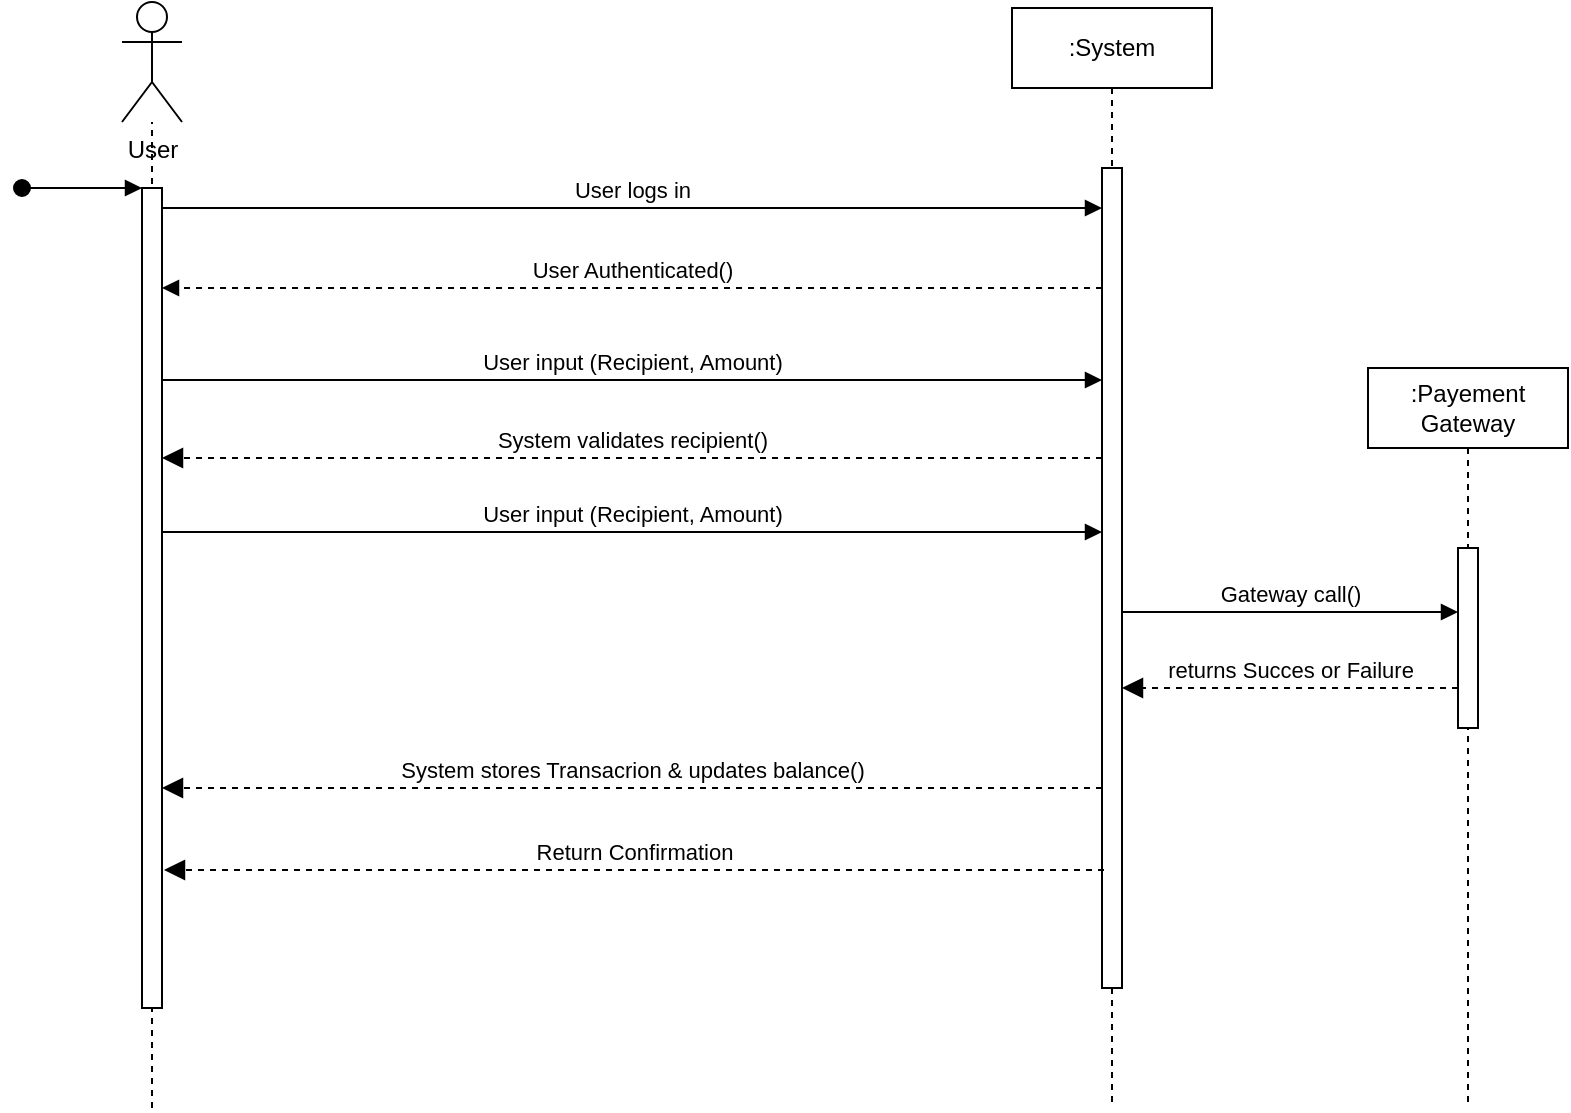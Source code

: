 <mxfile version="26.2.13" pages="3">
  <diagram name="Page-1" id="2YBvvXClWsGukQMizWep">
    <mxGraphModel grid="1" page="1" gridSize="10" guides="1" tooltips="1" connect="1" arrows="1" fold="1" pageScale="1" pageWidth="850" pageHeight="1100" math="0" shadow="0">
      <root>
        <mxCell id="0" />
        <mxCell id="1" parent="0" />
        <mxCell id="kOZSVWdUfnPGtwJZLOsW-3" value="" style="endArrow=none;dashed=1;html=1;rounded=0;verticalAlign=top;" edge="1" parent="1" target="kOZSVWdUfnPGtwJZLOsW-1">
          <mxGeometry width="50" height="50" relative="1" as="geometry">
            <mxPoint x="90" y="570" as="sourcePoint" />
            <mxPoint x="90" y="100" as="targetPoint" />
            <Array as="points">
              <mxPoint x="90" y="190" />
            </Array>
          </mxGeometry>
        </mxCell>
        <mxCell id="aM9ryv3xv72pqoxQDRHE-5" value=":System" style="shape=umlLifeline;perimeter=lifelinePerimeter;whiteSpace=wrap;html=1;container=0;dropTarget=0;collapsible=0;recursiveResize=0;outlineConnect=0;portConstraint=eastwest;newEdgeStyle={&quot;edgeStyle&quot;:&quot;elbowEdgeStyle&quot;,&quot;elbow&quot;:&quot;vertical&quot;,&quot;curved&quot;:0,&quot;rounded&quot;:0};" vertex="1" parent="1">
          <mxGeometry x="520" y="20" width="100" height="550" as="geometry" />
        </mxCell>
        <mxCell id="aM9ryv3xv72pqoxQDRHE-6" value="" style="html=1;points=[];perimeter=orthogonalPerimeter;outlineConnect=0;targetShapes=umlLifeline;portConstraint=eastwest;newEdgeStyle={&quot;edgeStyle&quot;:&quot;elbowEdgeStyle&quot;,&quot;elbow&quot;:&quot;vertical&quot;,&quot;curved&quot;:0,&quot;rounded&quot;:0};" vertex="1" parent="aM9ryv3xv72pqoxQDRHE-5">
          <mxGeometry x="45" y="80" width="10" height="410" as="geometry" />
        </mxCell>
        <mxCell id="aM9ryv3xv72pqoxQDRHE-7" value="User logs in" style="html=1;verticalAlign=bottom;endArrow=block;edgeStyle=elbowEdgeStyle;elbow=vertical;curved=0;rounded=0;" edge="1" parent="1" source="aM9ryv3xv72pqoxQDRHE-2" target="aM9ryv3xv72pqoxQDRHE-6">
          <mxGeometry relative="1" as="geometry">
            <mxPoint x="195" y="130" as="sourcePoint" />
            <Array as="points">
              <mxPoint x="180" y="120" />
            </Array>
          </mxGeometry>
        </mxCell>
        <mxCell id="aM9ryv3xv72pqoxQDRHE-8" value="System stores Transacrion &amp;amp; updates balance()" style="html=1;verticalAlign=bottom;endArrow=block;dashed=1;endSize=8;edgeStyle=elbowEdgeStyle;elbow=horizontal;curved=0;rounded=0;endFill=1;" edge="1" parent="1">
          <mxGeometry relative="1" as="geometry">
            <mxPoint x="95" y="410" as="targetPoint" />
            <Array as="points">
              <mxPoint x="190" y="410" />
            </Array>
            <mxPoint x="565" y="410" as="sourcePoint" />
          </mxGeometry>
        </mxCell>
        <mxCell id="aM9ryv3xv72pqoxQDRHE-9" value="User Authenticated()" style="html=1;verticalAlign=bottom;endArrow=block;edgeStyle=elbowEdgeStyle;elbow=vertical;curved=0;rounded=0;dashed=1;" edge="1" parent="1" source="aM9ryv3xv72pqoxQDRHE-6" target="aM9ryv3xv72pqoxQDRHE-2">
          <mxGeometry relative="1" as="geometry">
            <mxPoint x="175" y="160" as="sourcePoint" />
            <Array as="points">
              <mxPoint x="190" y="160" />
            </Array>
          </mxGeometry>
        </mxCell>
        <mxCell id="aM9ryv3xv72pqoxQDRHE-2" value="" style="html=1;points=[];perimeter=orthogonalPerimeter;outlineConnect=0;targetShapes=umlLifeline;portConstraint=eastwest;newEdgeStyle={&quot;edgeStyle&quot;:&quot;elbowEdgeStyle&quot;,&quot;elbow&quot;:&quot;vertical&quot;,&quot;curved&quot;:0,&quot;rounded&quot;:0};" vertex="1" parent="1">
          <mxGeometry x="85" y="110" width="10" height="410" as="geometry" />
        </mxCell>
        <mxCell id="aM9ryv3xv72pqoxQDRHE-3" value="" style="html=1;verticalAlign=bottom;startArrow=oval;endArrow=block;startSize=8;edgeStyle=elbowEdgeStyle;elbow=vertical;curved=0;rounded=0;" edge="1" parent="1" target="aM9ryv3xv72pqoxQDRHE-2">
          <mxGeometry relative="1" as="geometry">
            <mxPoint x="25" y="110" as="sourcePoint" />
          </mxGeometry>
        </mxCell>
        <mxCell id="kOZSVWdUfnPGtwJZLOsW-1" value="User" style="shape=umlActor;verticalLabelPosition=bottom;verticalAlign=top;html=1;outlineConnect=0;" vertex="1" parent="1">
          <mxGeometry x="75" y="17" width="30" height="60" as="geometry" />
        </mxCell>
        <mxCell id="XXojtdnzijKemovWcZlM-1" value="User input (Recipient, Amount)" style="html=1;verticalAlign=bottom;endArrow=block;edgeStyle=elbowEdgeStyle;elbow=vertical;curved=0;rounded=0;" edge="1" parent="1">
          <mxGeometry relative="1" as="geometry">
            <mxPoint x="95" y="206.0" as="sourcePoint" />
            <Array as="points">
              <mxPoint x="180" y="206" />
            </Array>
            <mxPoint x="565" y="206.0" as="targetPoint" />
          </mxGeometry>
        </mxCell>
        <mxCell id="XXojtdnzijKemovWcZlM-3" value=":Payement Gateway" style="shape=umlLifeline;perimeter=lifelinePerimeter;whiteSpace=wrap;html=1;container=0;dropTarget=0;collapsible=0;recursiveResize=0;outlineConnect=0;portConstraint=eastwest;newEdgeStyle={&quot;edgeStyle&quot;:&quot;elbowEdgeStyle&quot;,&quot;elbow&quot;:&quot;vertical&quot;,&quot;curved&quot;:0,&quot;rounded&quot;:0};" vertex="1" parent="1">
          <mxGeometry x="698" y="200" width="100" height="370" as="geometry" />
        </mxCell>
        <mxCell id="XXojtdnzijKemovWcZlM-5" value="Gateway call()" style="html=1;verticalAlign=bottom;endArrow=block;edgeStyle=elbowEdgeStyle;elbow=vertical;curved=0;rounded=0;" edge="1" parent="1">
          <mxGeometry relative="1" as="geometry">
            <mxPoint x="575" y="322" as="sourcePoint" />
            <Array as="points">
              <mxPoint x="605" y="322" />
            </Array>
            <mxPoint x="743" y="322" as="targetPoint" />
          </mxGeometry>
        </mxCell>
        <mxCell id="XXojtdnzijKemovWcZlM-6" value="returns Succes or Failure" style="html=1;verticalAlign=bottom;endArrow=block;dashed=1;endSize=8;elbow=horizontal;rounded=0;endFill=1;" edge="1" parent="1">
          <mxGeometry relative="1" as="geometry">
            <mxPoint x="575" y="360.0" as="targetPoint" />
            <mxPoint x="743" y="360.0" as="sourcePoint" />
          </mxGeometry>
        </mxCell>
        <mxCell id="XXojtdnzijKemovWcZlM-7" value="System validates recipient()" style="html=1;verticalAlign=bottom;endArrow=block;dashed=1;endSize=8;edgeStyle=elbowEdgeStyle;elbow=horizontal;curved=0;rounded=0;endFill=1;" edge="1" parent="1">
          <mxGeometry relative="1" as="geometry">
            <mxPoint x="95" y="245" as="targetPoint" />
            <Array as="points">
              <mxPoint x="190" y="245" />
            </Array>
            <mxPoint x="565" y="245" as="sourcePoint" />
          </mxGeometry>
        </mxCell>
        <mxCell id="XXojtdnzijKemovWcZlM-8" value="User input (Recipient, Amount)" style="html=1;verticalAlign=bottom;endArrow=block;edgeStyle=elbowEdgeStyle;elbow=vertical;curved=0;rounded=0;" edge="1" parent="1">
          <mxGeometry relative="1" as="geometry">
            <mxPoint x="95" y="282.0" as="sourcePoint" />
            <Array as="points">
              <mxPoint x="180" y="282" />
            </Array>
            <mxPoint x="565" y="282.0" as="targetPoint" />
          </mxGeometry>
        </mxCell>
        <mxCell id="XXojtdnzijKemovWcZlM-9" value="Return Confirmation" style="html=1;verticalAlign=bottom;endArrow=block;dashed=1;endSize=8;edgeStyle=elbowEdgeStyle;elbow=horizontal;curved=0;rounded=0;endFill=1;" edge="1" parent="1">
          <mxGeometry relative="1" as="geometry">
            <mxPoint x="96" y="451" as="targetPoint" />
            <Array as="points">
              <mxPoint x="191" y="451" />
            </Array>
            <mxPoint x="566" y="451" as="sourcePoint" />
          </mxGeometry>
        </mxCell>
        <mxCell id="XXojtdnzijKemovWcZlM-4" value="" style="html=1;points=[];perimeter=orthogonalPerimeter;outlineConnect=0;targetShapes=umlLifeline;portConstraint=eastwest;newEdgeStyle={&quot;edgeStyle&quot;:&quot;elbowEdgeStyle&quot;,&quot;elbow&quot;:&quot;vertical&quot;,&quot;curved&quot;:0,&quot;rounded&quot;:0};" vertex="1" parent="1">
          <mxGeometry x="743" y="290" width="10" height="90" as="geometry" />
        </mxCell>
      </root>
    </mxGraphModel>
  </diagram>
  <diagram id="Sa64f-Ewba8BhBJWBHrr" name="Page-2">
    <mxGraphModel grid="1" page="1" gridSize="10" guides="1" tooltips="1" connect="1" arrows="1" fold="1" pageScale="1" pageWidth="827" pageHeight="1169" math="0" shadow="0">
      <root>
        <mxCell id="0" />
        <mxCell id="1" parent="0" />
        <mxCell id="R4X5WbDdvyJxXy2OKCyM-21" value="Transaction" style="shape=umlFrame;whiteSpace=wrap;html=1;rounded=1;shadow=0;comic=0;labelBackgroundColor=none;strokeWidth=1;fontFamily=Verdana;fontSize=14;align=center;width=110;height=30;" vertex="1" parent="1">
          <mxGeometry x="130" y="50" width="1030" height="670" as="geometry" />
        </mxCell>
        <mxCell id="R4X5WbDdvyJxXy2OKCyM-1" value="" style="ellipse;html=1;shape=startState;fillColor=#000000;strokeColor=#ff0000;rounded=1;shadow=0;comic=0;labelBackgroundColor=none;fontFamily=Verdana;fontSize=12;fontColor=#000000;align=center;direction=south;" vertex="1" parent="1">
          <mxGeometry x="210" y="150" width="30" height="30" as="geometry" />
        </mxCell>
        <mxCell id="GMiruAoS2rHF9cVh-9F6-10" style="edgeStyle=orthogonalEdgeStyle;shape=connector;rounded=1;orthogonalLoop=1;jettySize=auto;html=1;exitX=1;exitY=0.5;exitDx=0;exitDy=0;entryX=0;entryY=0.75;entryDx=0;entryDy=0;strokeColor=#ff0000;align=left;verticalAlign=middle;fontFamily=Verdana;fontSize=12;fontColor=default;labelBackgroundColor=none;endArrow=open;endSize=8;" edge="1" parent="1" source="R4X5WbDdvyJxXy2OKCyM-2" target="GMiruAoS2rHF9cVh-9F6-8">
          <mxGeometry relative="1" as="geometry" />
        </mxCell>
        <mxCell id="GMiruAoS2rHF9cVh-9F6-12" value="&lt;span style=&quot;color: rgba(0, 0, 0, 0); font-family: monospace; font-size: 0px; text-align: start;&quot;&gt;%3CmxGraphModel%3E%3Croot%3E%3CmxCell%20id%3D%220%22%2F%3E%3CmxCell%20id%3D%221%22%20parent%3D%220%22%2F%3E%3CmxCell%20id%3D%222%22%20value%3D%22cancel()%3B%20optional%22%20style%3D%22edgeLabel%3Bhtml%3D1%3Balign%3Dcenter%3BverticalAlign%3Dmiddle%3Bresizable%3D0%3Bpoints%3D%5B%5D%3BfontFamily%3DVerdana%3BfontSize%3D12%3BfontColor%3Ddefault%3BlabelBackgroundColor%3Dnone%3BfillColor%3Dnone%3BgradientColor%3Dnone%3B%22%20vertex%3D%221%22%20connectable%3D%220%22%20parent%3D%221%22%3E%3CmxGeometry%20x%3D%22870.0%22%20y%3D%22455%22%20as%3D%22geometry%22%2F%3E%3C%2FmxCell%3E%3C%2Froot%3E%3C%2FmxGraphModel%3E&lt;/span&gt;&lt;span style=&quot;color: rgba(0, 0, 0, 0); font-family: monospace; font-size: 0px; text-align: start;&quot;&gt;%3CmxGraphModel%3E%3Croot%3E%3CmxCell%20id%3D%220%22%2F%3E%3CmxCell%20id%3D%221%22%20parent%3D%220%22%2F%3E%3CmxCell%20id%3D%222%22%20value%3D%22cancel()%3B%20optional%22%20style%3D%22edgeLabel%3Bhtml%3D1%3Balign%3Dcenter%3BverticalAlign%3Dmiddle%3Bresizable%3D0%3Bpoints%3D%5B%5D%3BfontFamily%3DVerdana%3BfontSize%3D12%3BfontColor%3Ddefault%3BlabelBackgroundColor%3Dnone%3BfillColor%3Dnone%3BgradientColor%3Dnone%3B%22%20vertex%3D%221%22%20connectable%3D%220%22%20parent%3D%221%22%3E%3CmxGeometry%20x%3D%22870.0%22%20y%3D%22455%22%20as%3D%22geometry%22%2F%3E%3C%2FmxCell%3E%3C%2Froot%3E%3C%2FmxGraphModel%3E&lt;/span&gt;" style="edgeLabel;html=1;align=center;verticalAlign=middle;resizable=0;points=[];fontFamily=Verdana;fontSize=12;fontColor=default;labelBackgroundColor=none;fillColor=none;gradientColor=none;" connectable="0" vertex="1" parent="GMiruAoS2rHF9cVh-9F6-10">
          <mxGeometry x="-0.142" y="5" relative="1" as="geometry">
            <mxPoint y="-1" as="offset" />
          </mxGeometry>
        </mxCell>
        <mxCell id="R4X5WbDdvyJxXy2OKCyM-2" value="Failed" style="rounded=1;whiteSpace=wrap;html=1;arcSize=24;fillColor=#ffffc0;strokeColor=#ff0000;shadow=0;comic=0;labelBackgroundColor=none;fontFamily=Verdana;fontSize=14;fontColor=#000000;align=center;" vertex="1" parent="1">
          <mxGeometry x="320" y="343" width="120" height="60" as="geometry" />
        </mxCell>
        <mxCell id="R4X5WbDdvyJxXy2OKCyM-3" value="Initiated" style="rounded=1;whiteSpace=wrap;html=1;arcSize=24;fillColor=#ffffc0;strokeColor=#ff0000;shadow=0;comic=0;labelBackgroundColor=none;fontFamily=Verdana;fontSize=14;fontColor=#000000;align=center;" vertex="1" parent="1">
          <mxGeometry x="320" y="135" width="120" height="60" as="geometry" />
        </mxCell>
        <mxCell id="R4X5WbDdvyJxXy2OKCyM-4" style="edgeStyle=orthogonalEdgeStyle;html=1;exitX=1;exitY=0.25;entryX=0.25;entryY=0;labelBackgroundColor=none;endArrow=open;endSize=8;strokeColor=#ff0000;fontFamily=Verdana;fontSize=12;align=left;" edge="1" parent="1" source="R4X5WbDdvyJxXy2OKCyM-5" target="R4X5WbDdvyJxXy2OKCyM-8">
          <mxGeometry relative="1" as="geometry" />
        </mxCell>
        <mxCell id="GMiruAoS2rHF9cVh-9F6-5" value="[if Transaction is successful]" style="edgeLabel;html=1;align=center;verticalAlign=middle;resizable=0;points=[];fontFamily=Helvetica;fontSize=13;fontColor=default;labelBackgroundColor=none;fillColor=none;gradientColor=none;rotation=90;" connectable="0" vertex="1" parent="R4X5WbDdvyJxXy2OKCyM-4">
          <mxGeometry x="-0.518" y="5" relative="1" as="geometry">
            <mxPoint x="6" y="48" as="offset" />
          </mxGeometry>
        </mxCell>
        <mxCell id="GMiruAoS2rHF9cVh-9F6-6" value="[if Transaction is unsuccessful]" style="edgeLabel;html=1;align=center;verticalAlign=middle;resizable=0;points=[];fontFamily=Helvetica;fontSize=14;fontColor=default;labelBackgroundColor=none;fillColor=none;gradientColor=none;" connectable="0" vertex="1" parent="R4X5WbDdvyJxXy2OKCyM-4">
          <mxGeometry x="-0.518" y="5" relative="1" as="geometry">
            <mxPoint x="-236" y="99" as="offset" />
          </mxGeometry>
        </mxCell>
        <mxCell id="R4X5WbDdvyJxXy2OKCyM-5" value="Pending" style="rounded=1;whiteSpace=wrap;html=1;arcSize=24;fillColor=#ffffc0;strokeColor=#ff0000;shadow=0;comic=0;labelBackgroundColor=none;fontFamily=Verdana;fontSize=14;fontColor=#000000;align=center;" vertex="1" parent="1">
          <mxGeometry x="827" y="134" width="120" height="60" as="geometry" />
        </mxCell>
        <mxCell id="R4X5WbDdvyJxXy2OKCyM-7" style="edgeStyle=elbowEdgeStyle;html=1;exitX=0;exitY=0.75;entryX=0.5;entryY=0;labelBackgroundColor=none;endArrow=open;endSize=8;strokeColor=#ff0000;fontFamily=Verdana;fontSize=12;align=left;entryDx=0;entryDy=0;" edge="1" parent="1" source="R4X5WbDdvyJxXy2OKCyM-8" target="GMiruAoS2rHF9cVh-9F6-8">
          <mxGeometry relative="1" as="geometry">
            <mxPoint x="720" y="370" as="targetPoint" />
            <Array as="points">
              <mxPoint x="780" y="465" />
            </Array>
          </mxGeometry>
        </mxCell>
        <mxCell id="GMiruAoS2rHF9cVh-9F6-11" value="[if user cancels transaction]cancel()" style="edgeLabel;html=1;align=center;verticalAlign=middle;resizable=0;points=[];fontFamily=Verdana;fontSize=14;fontColor=default;labelBackgroundColor=none;fillColor=none;gradientColor=none;" connectable="0" vertex="1" parent="R4X5WbDdvyJxXy2OKCyM-7">
          <mxGeometry x="-0.508" y="-4" relative="1" as="geometry">
            <mxPoint x="-50" y="-11" as="offset" />
          </mxGeometry>
        </mxCell>
        <mxCell id="GMiruAoS2rHF9cVh-9F6-13" value="cancel()&lt;div&gt;&lt;br&gt;&lt;/div&gt;" style="edgeLabel;html=1;align=center;verticalAlign=middle;resizable=0;points=[];fontFamily=Verdana;fontSize=14;fontColor=default;labelBackgroundColor=none;fillColor=none;gradientColor=none;rotation=92;" connectable="0" vertex="1" parent="R4X5WbDdvyJxXy2OKCyM-7">
          <mxGeometry x="-0.508" y="-4" relative="1" as="geometry">
            <mxPoint x="-280" y="-11" as="offset" />
          </mxGeometry>
        </mxCell>
        <mxCell id="R4X5WbDdvyJxXy2OKCyM-8" value="Successful" style="rounded=1;whiteSpace=wrap;html=1;arcSize=24;fillColor=#ffffc0;strokeColor=#ff0000;shadow=0;comic=0;labelBackgroundColor=none;fontFamily=Verdana;fontSize=14;fontColor=#000000;align=center;" vertex="1" parent="1">
          <mxGeometry x="950" y="420" width="120" height="60" as="geometry" />
        </mxCell>
        <mxCell id="R4X5WbDdvyJxXy2OKCyM-22" style="edgeStyle=orthogonalEdgeStyle;html=1;labelBackgroundColor=none;endArrow=open;endSize=8;strokeColor=#ff0000;fontFamily=Verdana;fontSize=12;align=left;" edge="1" parent="1" source="R4X5WbDdvyJxXy2OKCyM-1" target="R4X5WbDdvyJxXy2OKCyM-3">
          <mxGeometry relative="1" as="geometry" />
        </mxCell>
        <mxCell id="GMiruAoS2rHF9cVh-9F6-1" value="Validate()&amp;nbsp;" style="edgeLabel;html=1;align=center;verticalAlign=middle;resizable=0;points=[];labelBackgroundColor=none;rotation=0;fontSize=14;" connectable="0" vertex="1" parent="R4X5WbDdvyJxXy2OKCyM-22">
          <mxGeometry x="0.06" y="-3" relative="1" as="geometry">
            <mxPoint x="318" y="-15" as="offset" />
          </mxGeometry>
        </mxCell>
        <mxCell id="R4X5WbDdvyJxXy2OKCyM-23" style="html=1;labelBackgroundColor=none;endArrow=open;endSize=8;strokeColor=#ff0000;fontFamily=Verdana;fontSize=12;align=left;entryX=0;entryY=0.5;shadow=1;" edge="1" parent="1" source="R4X5WbDdvyJxXy2OKCyM-3" target="R4X5WbDdvyJxXy2OKCyM-5">
          <mxGeometry relative="1" as="geometry" />
        </mxCell>
        <mxCell id="R4X5WbDdvyJxXy2OKCyM-24" style="edgeStyle=orthogonalEdgeStyle;html=1;entryX=0.75;entryY=0;labelBackgroundColor=none;endArrow=open;endSize=8;strokeColor=#ff0000;fontFamily=Verdana;fontSize=12;align=left;exitX=0.5;exitY=1;" edge="1" parent="1" source="R4X5WbDdvyJxXy2OKCyM-5" target="R4X5WbDdvyJxXy2OKCyM-2">
          <mxGeometry relative="1" as="geometry">
            <mxPoint x="600" y="315" as="sourcePoint" />
            <Array as="points">
              <mxPoint x="887" y="305" />
              <mxPoint x="410" y="305" />
            </Array>
          </mxGeometry>
        </mxCell>
        <mxCell id="R4X5WbDdvyJxXy2OKCyM-25" style="edgeStyle=orthogonalEdgeStyle;html=1;exitX=0.25;exitY=0;entryX=0.25;entryY=1;labelBackgroundColor=none;endArrow=open;endSize=8;strokeColor=#ff0000;fontFamily=Verdana;fontSize=12;align=left;" edge="1" parent="1" source="R4X5WbDdvyJxXy2OKCyM-2" target="R4X5WbDdvyJxXy2OKCyM-3">
          <mxGeometry relative="1" as="geometry" />
        </mxCell>
        <mxCell id="GMiruAoS2rHF9cVh-9F6-7" value="Retry()" style="edgeLabel;html=1;align=center;verticalAlign=middle;resizable=0;points=[];fontFamily=Helvetica;fontSize=14;fontColor=default;labelBackgroundColor=none;fillColor=none;gradientColor=none;rotation=95;" connectable="0" vertex="1" parent="R4X5WbDdvyJxXy2OKCyM-25">
          <mxGeometry x="-0.206" y="-1" relative="1" as="geometry">
            <mxPoint x="9" y="-13" as="offset" />
          </mxGeometry>
        </mxCell>
        <mxCell id="GMiruAoS2rHF9cVh-9F6-8" value="Cancelled" style="rounded=1;whiteSpace=wrap;html=1;arcSize=24;fillColor=#ffffc0;strokeColor=#ff0000;shadow=0;comic=0;labelBackgroundColor=none;fontFamily=Verdana;fontSize=14;fontColor=#000000;align=center;" vertex="1" parent="1">
          <mxGeometry x="720" y="620" width="120" height="60" as="geometry" />
        </mxCell>
      </root>
    </mxGraphModel>
  </diagram>
  <diagram name="Copy of Page-2" id="SR8xdaYwUkmYWyeqUOxY">
    <mxGraphModel grid="1" page="1" gridSize="10" guides="1" tooltips="1" connect="1" arrows="1" fold="1" pageScale="1" pageWidth="827" pageHeight="1169" math="0" shadow="0">
      <root>
        <mxCell id="fnW5yG54dcR9SUC0q5BZ-0" />
        <mxCell id="fnW5yG54dcR9SUC0q5BZ-1" parent="fnW5yG54dcR9SUC0q5BZ-0" />
        <mxCell id="fnW5yG54dcR9SUC0q5BZ-2" value="Account" style="shape=umlFrame;whiteSpace=wrap;html=1;rounded=1;shadow=0;comic=0;labelBackgroundColor=none;strokeWidth=1;fontFamily=Verdana;fontSize=14;align=center;width=110;height=30;" parent="fnW5yG54dcR9SUC0q5BZ-1" vertex="1">
          <mxGeometry x="130" y="50" width="1030" height="670" as="geometry" />
        </mxCell>
        <mxCell id="fnW5yG54dcR9SUC0q5BZ-3" value="" style="ellipse;html=1;shape=startState;fillColor=#000000;strokeColor=#ff0000;rounded=1;shadow=0;comic=0;labelBackgroundColor=none;fontFamily=Verdana;fontSize=12;fontColor=#000000;align=center;direction=south;" parent="fnW5yG54dcR9SUC0q5BZ-1" vertex="1">
          <mxGeometry x="210" y="150" width="30" height="30" as="geometry" />
        </mxCell>
        <mxCell id="SAv8-u_4452hXOHQvx84-3" style="edgeStyle=elbowEdgeStyle;shape=connector;rounded=1;orthogonalLoop=1;jettySize=auto;html=1;exitX=0.5;exitY=0;exitDx=0;exitDy=0;entryX=0.5;entryY=0;entryDx=0;entryDy=0;strokeColor=#ff0000;align=left;verticalAlign=middle;fontFamily=Verdana;fontSize=12;fontColor=default;labelBackgroundColor=none;endArrow=open;endSize=8;" edge="1" parent="fnW5yG54dcR9SUC0q5BZ-1" source="fnW5yG54dcR9SUC0q5BZ-6" target="fnW5yG54dcR9SUC0q5BZ-15">
          <mxGeometry relative="1" as="geometry">
            <Array as="points">
              <mxPoint x="660" y="280" />
            </Array>
          </mxGeometry>
        </mxCell>
        <mxCell id="SAv8-u_4452hXOHQvx84-4" value="Reactive()" style="edgeLabel;html=1;align=center;verticalAlign=middle;resizable=0;points=[];fontFamily=Verdana;fontSize=14;fontColor=default;labelBackgroundColor=none;" connectable="0" vertex="1" parent="SAv8-u_4452hXOHQvx84-3">
          <mxGeometry x="-0.152" y="-7" relative="1" as="geometry">
            <mxPoint x="2" y="-17" as="offset" />
          </mxGeometry>
        </mxCell>
        <mxCell id="fnW5yG54dcR9SUC0q5BZ-6" value="Inactive" style="rounded=1;whiteSpace=wrap;html=1;arcSize=24;fillColor=#ffffc0;strokeColor=#ff0000;shadow=0;comic=0;labelBackgroundColor=none;fontFamily=Verdana;fontSize=14;fontColor=#000000;align=center;" parent="fnW5yG54dcR9SUC0q5BZ-1" vertex="1">
          <mxGeometry x="310" y="435" width="120" height="60" as="geometry" />
        </mxCell>
        <mxCell id="fnW5yG54dcR9SUC0q5BZ-7" value="Registered" style="rounded=1;whiteSpace=wrap;html=1;arcSize=24;fillColor=#ffffc0;strokeColor=#ff0000;shadow=0;comic=0;labelBackgroundColor=none;fontFamily=Verdana;fontSize=14;fontColor=#000000;align=center;" parent="fnW5yG54dcR9SUC0q5BZ-1" vertex="1">
          <mxGeometry x="320" y="135" width="120" height="60" as="geometry" />
        </mxCell>
        <mxCell id="fnW5yG54dcR9SUC0q5BZ-8" style="edgeStyle=orthogonalEdgeStyle;html=1;exitX=1;exitY=0.25;entryX=0.75;entryY=0;labelBackgroundColor=none;endArrow=open;endSize=8;strokeColor=#ff0000;fontFamily=Verdana;fontSize=12;align=left;entryDx=0;entryDy=0;" parent="fnW5yG54dcR9SUC0q5BZ-1" edge="1">
          <mxGeometry relative="1" as="geometry">
            <mxPoint x="950.0" y="150" as="sourcePoint" />
            <mxPoint x="1043.0" y="421" as="targetPoint" />
            <Array as="points">
              <mxPoint x="1043" y="150" />
            </Array>
          </mxGeometry>
        </mxCell>
        <mxCell id="fnW5yG54dcR9SUC0q5BZ-9" value="Enter User Details()" style="edgeLabel;html=1;align=center;verticalAlign=middle;resizable=0;points=[];fontFamily=Helvetica;fontSize=14;fontColor=default;labelBackgroundColor=none;fillColor=none;gradientColor=none;rotation=90;" parent="fnW5yG54dcR9SUC0q5BZ-8" connectable="0" vertex="1">
          <mxGeometry x="-0.518" y="5" relative="1" as="geometry">
            <mxPoint x="19" y="86" as="offset" />
          </mxGeometry>
        </mxCell>
        <mxCell id="fnW5yG54dcR9SUC0q5BZ-11" value="Verified" style="rounded=1;whiteSpace=wrap;html=1;arcSize=24;fillColor=#ffffc0;strokeColor=#ff0000;shadow=0;comic=0;labelBackgroundColor=none;fontFamily=Verdana;fontSize=14;fontColor=#000000;align=center;" parent="fnW5yG54dcR9SUC0q5BZ-1" vertex="1">
          <mxGeometry x="827" y="134" width="120" height="60" as="geometry" />
        </mxCell>
        <mxCell id="fnW5yG54dcR9SUC0q5BZ-12" style="edgeStyle=elbowEdgeStyle;html=1;exitX=0;exitY=0.75;entryX=1;entryY=0.5;labelBackgroundColor=none;endArrow=open;endSize=8;strokeColor=#ff0000;fontFamily=Verdana;fontSize=12;align=left;entryDx=0;entryDy=0;" parent="fnW5yG54dcR9SUC0q5BZ-1" source="fnW5yG54dcR9SUC0q5BZ-15" target="fnW5yG54dcR9SUC0q5BZ-6" edge="1">
          <mxGeometry relative="1" as="geometry">
            <mxPoint x="720" y="370" as="targetPoint" />
            <Array as="points">
              <mxPoint x="780" y="465" />
            </Array>
          </mxGeometry>
        </mxCell>
        <mxCell id="fnW5yG54dcR9SUC0q5BZ-13" value="Suspend()" style="edgeLabel;html=1;align=center;verticalAlign=middle;resizable=0;points=[];fontFamily=Verdana;fontSize=14;fontColor=default;labelBackgroundColor=none;fillColor=none;gradientColor=none;" parent="fnW5yG54dcR9SUC0q5BZ-12" connectable="0" vertex="1">
          <mxGeometry x="-0.508" y="-4" relative="1" as="geometry">
            <mxPoint x="-83" y="-9" as="offset" />
          </mxGeometry>
        </mxCell>
        <mxCell id="SAv8-u_4452hXOHQvx84-1" style="edgeStyle=elbowEdgeStyle;shape=connector;rounded=1;orthogonalLoop=1;jettySize=auto;html=1;entryX=1;entryY=0.5;entryDx=0;entryDy=0;strokeColor=#ff0000;align=left;verticalAlign=middle;fontFamily=Verdana;fontSize=12;fontColor=default;labelBackgroundColor=none;endArrow=open;endSize=8;" edge="1" parent="fnW5yG54dcR9SUC0q5BZ-1" source="fnW5yG54dcR9SUC0q5BZ-15" target="fnW5yG54dcR9SUC0q5BZ-22">
          <mxGeometry relative="1" as="geometry">
            <Array as="points">
              <mxPoint x="1000" y="580" />
            </Array>
          </mxGeometry>
        </mxCell>
        <mxCell id="SAv8-u_4452hXOHQvx84-2" value="Close Account()" style="edgeLabel;html=1;align=center;verticalAlign=middle;resizable=0;points=[];fontFamily=Verdana;fontSize=14;fontColor=default;labelBackgroundColor=none;" connectable="0" vertex="1" parent="SAv8-u_4452hXOHQvx84-1">
          <mxGeometry x="0.257" relative="1" as="geometry">
            <mxPoint x="-23" y="-10" as="offset" />
          </mxGeometry>
        </mxCell>
        <mxCell id="fnW5yG54dcR9SUC0q5BZ-15" value="Active" style="rounded=1;whiteSpace=wrap;html=1;arcSize=24;fillColor=#ffffc0;strokeColor=#ff0000;shadow=0;comic=0;labelBackgroundColor=none;fontFamily=Verdana;fontSize=14;fontColor=#000000;align=center;" parent="fnW5yG54dcR9SUC0q5BZ-1" vertex="1">
          <mxGeometry x="950" y="420" width="120" height="60" as="geometry" />
        </mxCell>
        <mxCell id="fnW5yG54dcR9SUC0q5BZ-16" style="edgeStyle=orthogonalEdgeStyle;html=1;labelBackgroundColor=none;endArrow=open;endSize=8;strokeColor=#ff0000;fontFamily=Verdana;fontSize=12;align=left;" parent="fnW5yG54dcR9SUC0q5BZ-1" source="fnW5yG54dcR9SUC0q5BZ-3" target="fnW5yG54dcR9SUC0q5BZ-7" edge="1">
          <mxGeometry relative="1" as="geometry" />
        </mxCell>
        <mxCell id="fnW5yG54dcR9SUC0q5BZ-17" value="Verify Email()" style="edgeLabel;html=1;align=center;verticalAlign=middle;resizable=0;points=[];labelBackgroundColor=none;rotation=0;fontSize=14;" parent="fnW5yG54dcR9SUC0q5BZ-16" connectable="0" vertex="1">
          <mxGeometry x="0.06" y="-3" relative="1" as="geometry">
            <mxPoint x="318" y="-15" as="offset" />
          </mxGeometry>
        </mxCell>
        <mxCell id="fnW5yG54dcR9SUC0q5BZ-18" style="html=1;labelBackgroundColor=none;endArrow=open;endSize=8;strokeColor=#ff0000;fontFamily=Verdana;fontSize=12;align=left;entryX=0;entryY=0.5;shadow=1;" parent="fnW5yG54dcR9SUC0q5BZ-1" source="fnW5yG54dcR9SUC0q5BZ-7" target="fnW5yG54dcR9SUC0q5BZ-11" edge="1">
          <mxGeometry relative="1" as="geometry" />
        </mxCell>
        <mxCell id="fnW5yG54dcR9SUC0q5BZ-22" value="Closed" style="rounded=1;whiteSpace=wrap;html=1;arcSize=24;fillColor=#ffffc0;strokeColor=#ff0000;shadow=0;comic=0;labelBackgroundColor=none;fontFamily=Verdana;fontSize=14;fontColor=#000000;align=center;" parent="fnW5yG54dcR9SUC0q5BZ-1" vertex="1">
          <mxGeometry x="720" y="620" width="120" height="60" as="geometry" />
        </mxCell>
      </root>
    </mxGraphModel>
  </diagram>
</mxfile>
